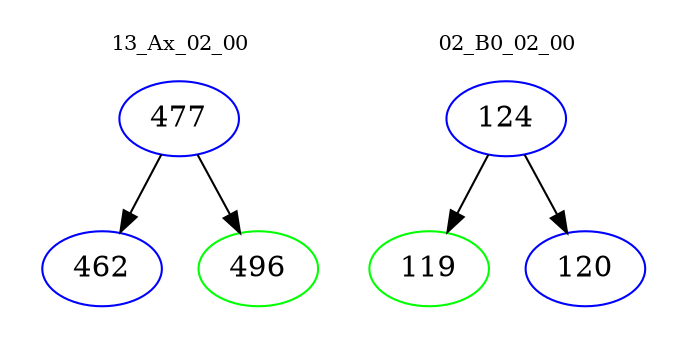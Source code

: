 digraph{
subgraph cluster_0 {
color = white
label = "13_Ax_02_00";
fontsize=10;
T0_477 [label="477", color="blue"]
T0_477 -> T0_462 [color="black"]
T0_462 [label="462", color="blue"]
T0_477 -> T0_496 [color="black"]
T0_496 [label="496", color="green"]
}
subgraph cluster_1 {
color = white
label = "02_B0_02_00";
fontsize=10;
T1_124 [label="124", color="blue"]
T1_124 -> T1_119 [color="black"]
T1_119 [label="119", color="green"]
T1_124 -> T1_120 [color="black"]
T1_120 [label="120", color="blue"]
}
}
